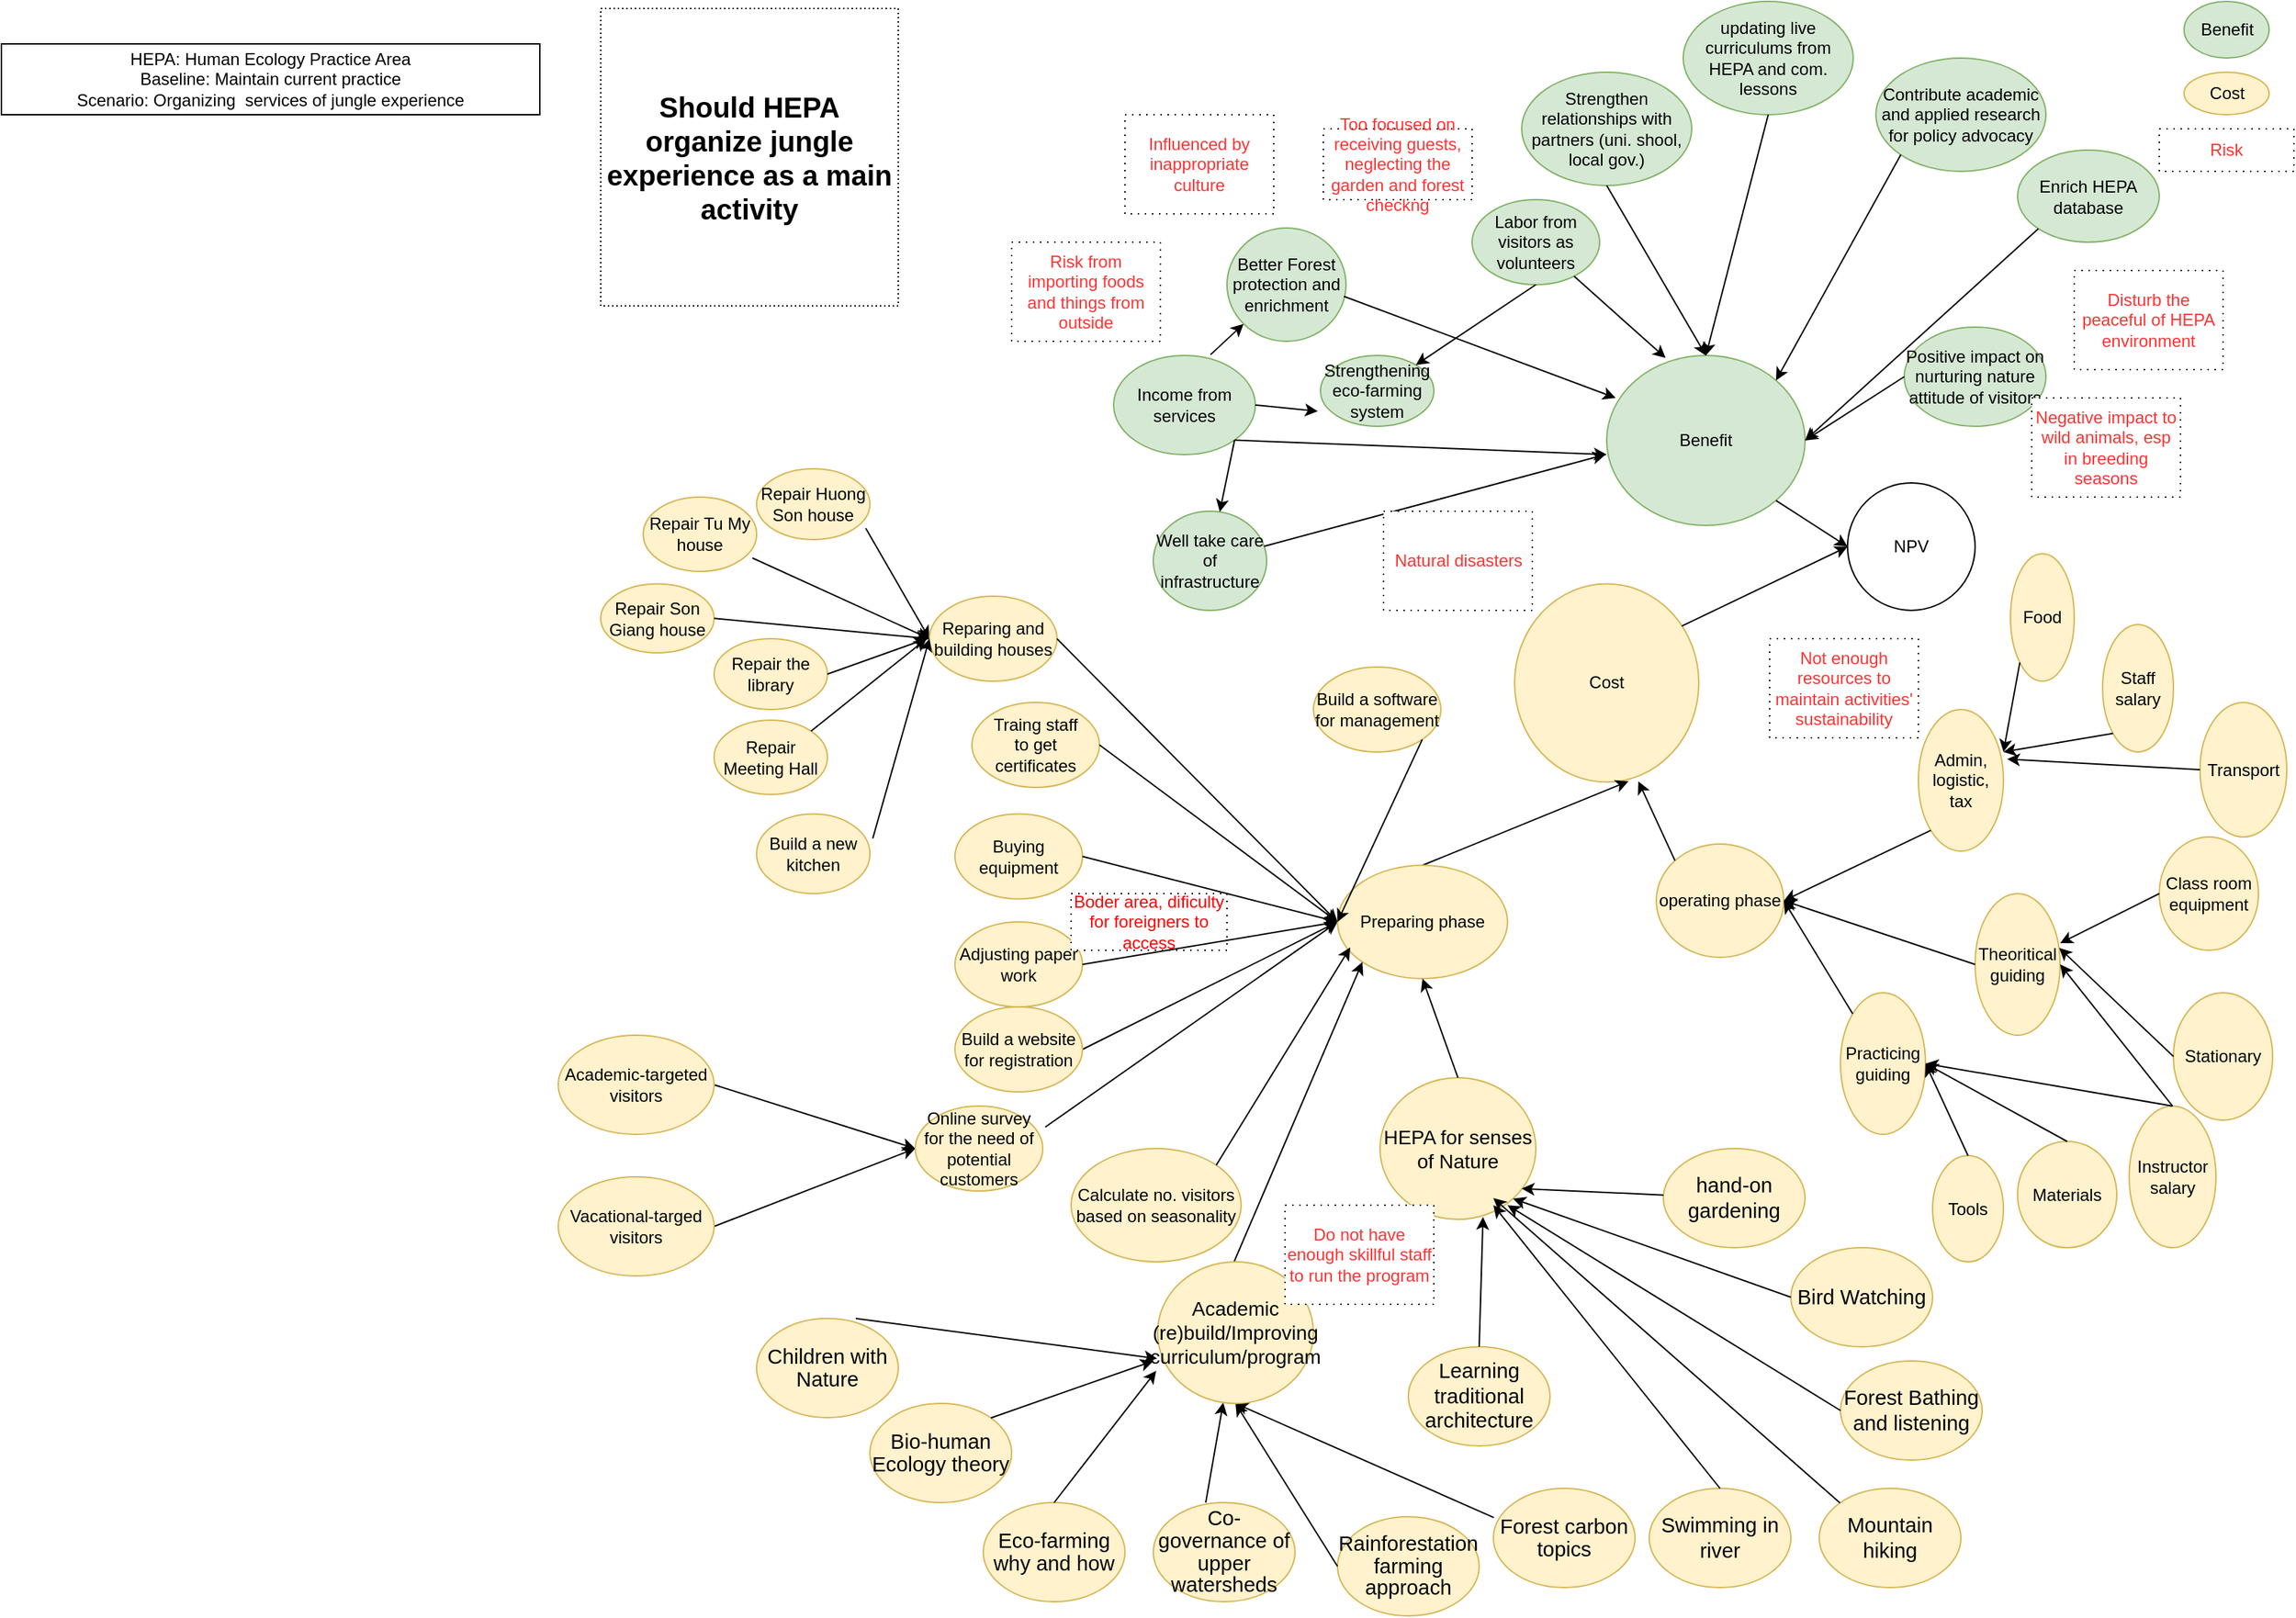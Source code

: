 <mxfile version="24.4.13" type="device" pages="2">
  <diagram name="Trang-1" id="ofl7ttp1nzQs2wiD4BM9">
    <mxGraphModel dx="2294" dy="780" grid="1" gridSize="10" guides="1" tooltips="1" connect="1" arrows="1" fold="1" page="1" pageScale="1" pageWidth="827" pageHeight="1169" math="0" shadow="0">
      <root>
        <mxCell id="0" />
        <mxCell id="1" parent="0" />
        <mxCell id="Vnxd07OsWFcu-5mzHoOT-1" value="Income from services" style="ellipse;whiteSpace=wrap;html=1;fillColor=#d5e8d4;strokeColor=#82b366;" parent="1" vertex="1">
          <mxGeometry x="-8" y="250" width="100" height="70" as="geometry" />
        </mxCell>
        <mxCell id="Vnxd07OsWFcu-5mzHoOT-2" value="Well take care of infrastructure" style="ellipse;whiteSpace=wrap;html=1;fillColor=#d5e8d4;strokeColor=#82b366;" parent="1" vertex="1">
          <mxGeometry x="20" y="360" width="80" height="70" as="geometry" />
        </mxCell>
        <mxCell id="Vnxd07OsWFcu-5mzHoOT-3" value="Positive impact on nurturing nature attitude of visitors" style="ellipse;whiteSpace=wrap;html=1;fillColor=#d5e8d4;strokeColor=#82b366;" parent="1" vertex="1">
          <mxGeometry x="550" y="230" width="100" height="70" as="geometry" />
        </mxCell>
        <mxCell id="Vnxd07OsWFcu-5mzHoOT-4" value="Better Forest protection and enrichment" style="ellipse;whiteSpace=wrap;html=1;fillColor=#d5e8d4;strokeColor=#82b366;" parent="1" vertex="1">
          <mxGeometry x="72" y="160" width="84" height="80" as="geometry" />
        </mxCell>
        <mxCell id="Vnxd07OsWFcu-5mzHoOT-8" value="operating phase" style="ellipse;whiteSpace=wrap;html=1;fillColor=#fff2cc;strokeColor=#d6b656;" parent="1" vertex="1">
          <mxGeometry x="375" y="595" width="90" height="80" as="geometry" />
        </mxCell>
        <mxCell id="Vnxd07OsWFcu-5mzHoOT-10" value="Strengthening eco-farming system" style="ellipse;whiteSpace=wrap;html=1;fillColor=#D5E8D4;strokeColor=#82b366;" parent="1" vertex="1">
          <mxGeometry x="138" y="250" width="80" height="50" as="geometry" />
        </mxCell>
        <mxCell id="Vnxd07OsWFcu-5mzHoOT-11" value="Benefit" style="ellipse;whiteSpace=wrap;html=1;fillColor=#d5e8d4;strokeColor=#82b366;" parent="1" vertex="1">
          <mxGeometry x="340" y="250" width="140" height="120" as="geometry" />
        </mxCell>
        <mxCell id="Vnxd07OsWFcu-5mzHoOT-12" value="Cost" style="ellipse;whiteSpace=wrap;html=1;fillColor=#fff2cc;strokeColor=#d6b656;" parent="1" vertex="1">
          <mxGeometry x="275" y="411.25" width="130" height="140" as="geometry" />
        </mxCell>
        <mxCell id="Vnxd07OsWFcu-5mzHoOT-13" value="Labor from visitors as volunteers" style="ellipse;whiteSpace=wrap;html=1;fillColor=#d5e8d4;strokeColor=#82b366;" parent="1" vertex="1">
          <mxGeometry x="245" y="140" width="90" height="60" as="geometry" />
        </mxCell>
        <mxCell id="Vnxd07OsWFcu-5mzHoOT-17" value="" style="endArrow=classic;html=1;rounded=0;exitX=0;exitY=0;exitDx=0;exitDy=0;entryX=0.672;entryY=0.996;entryDx=0;entryDy=0;entryPerimeter=0;" parent="1" source="Vnxd07OsWFcu-5mzHoOT-8" target="Vnxd07OsWFcu-5mzHoOT-12" edge="1">
          <mxGeometry width="50" height="50" relative="1" as="geometry">
            <mxPoint x="322.25" y="410.0" as="sourcePoint" />
            <mxPoint x="610" y="410" as="targetPoint" />
          </mxGeometry>
        </mxCell>
        <mxCell id="Vnxd07OsWFcu-5mzHoOT-30" value="" style="endArrow=classic;html=1;rounded=0;exitX=0.5;exitY=0;exitDx=0;exitDy=0;entryX=0.618;entryY=0.996;entryDx=0;entryDy=0;entryPerimeter=0;" parent="1" source="Vnxd07OsWFcu-5mzHoOT-24" target="Vnxd07OsWFcu-5mzHoOT-12" edge="1">
          <mxGeometry width="50" height="50" relative="1" as="geometry">
            <mxPoint x="446.52" y="688.54" as="sourcePoint" />
            <mxPoint x="410" y="530" as="targetPoint" />
          </mxGeometry>
        </mxCell>
        <mxCell id="Vnxd07OsWFcu-5mzHoOT-33" value="NPV" style="ellipse;whiteSpace=wrap;html=1;" parent="1" vertex="1">
          <mxGeometry x="510" y="340" width="90" height="90" as="geometry" />
        </mxCell>
        <mxCell id="Vnxd07OsWFcu-5mzHoOT-34" value="" style="endArrow=classic;html=1;rounded=0;exitX=1;exitY=1;exitDx=0;exitDy=0;entryX=0;entryY=0.5;entryDx=0;entryDy=0;" parent="1" source="Vnxd07OsWFcu-5mzHoOT-11" target="Vnxd07OsWFcu-5mzHoOT-33" edge="1">
          <mxGeometry width="50" height="50" relative="1" as="geometry">
            <mxPoint x="720" y="210" as="sourcePoint" />
            <mxPoint x="617" y="303" as="targetPoint" />
          </mxGeometry>
        </mxCell>
        <mxCell id="Vnxd07OsWFcu-5mzHoOT-35" value="" style="endArrow=classic;html=1;rounded=0;exitX=0.908;exitY=0.213;exitDx=0;exitDy=0;exitPerimeter=0;entryX=0;entryY=0.5;entryDx=0;entryDy=0;" parent="1" source="Vnxd07OsWFcu-5mzHoOT-12" target="Vnxd07OsWFcu-5mzHoOT-33" edge="1">
          <mxGeometry width="50" height="50" relative="1" as="geometry">
            <mxPoint x="690" y="350" as="sourcePoint" />
            <mxPoint x="630" y="330" as="targetPoint" />
          </mxGeometry>
        </mxCell>
        <mxCell id="Vnxd07OsWFcu-5mzHoOT-37" value="" style="endArrow=classic;html=1;rounded=0;exitX=1;exitY=1;exitDx=0;exitDy=0;" parent="1" source="Vnxd07OsWFcu-5mzHoOT-1" edge="1">
          <mxGeometry width="50" height="50" relative="1" as="geometry">
            <mxPoint x="294" y="120" as="sourcePoint" />
            <mxPoint x="340" y="320" as="targetPoint" />
          </mxGeometry>
        </mxCell>
        <mxCell id="Vnxd07OsWFcu-5mzHoOT-38" value="" style="endArrow=classic;html=1;rounded=0;entryX=-0.006;entryY=0.583;entryDx=0;entryDy=0;entryPerimeter=0;" parent="1" source="Vnxd07OsWFcu-5mzHoOT-2" target="Vnxd07OsWFcu-5mzHoOT-11" edge="1">
          <mxGeometry width="50" height="50" relative="1" as="geometry">
            <mxPoint x="424" y="90" as="sourcePoint" />
            <mxPoint x="474" y="40" as="targetPoint" />
          </mxGeometry>
        </mxCell>
        <mxCell id="Vnxd07OsWFcu-5mzHoOT-43" value="" style="endArrow=classic;html=1;rounded=0;exitX=1;exitY=1;exitDx=0;exitDy=0;" parent="1" source="Vnxd07OsWFcu-5mzHoOT-1" target="Vnxd07OsWFcu-5mzHoOT-2" edge="1">
          <mxGeometry width="50" height="50" relative="1" as="geometry">
            <mxPoint x="290" y="90" as="sourcePoint" />
            <mxPoint x="340" y="40" as="targetPoint" />
          </mxGeometry>
        </mxCell>
        <mxCell id="Vnxd07OsWFcu-5mzHoOT-45" value="" style="endArrow=classic;html=1;rounded=0;entryX=0.297;entryY=0.015;entryDx=0;entryDy=0;entryPerimeter=0;" parent="1" source="Vnxd07OsWFcu-5mzHoOT-13" target="Vnxd07OsWFcu-5mzHoOT-11" edge="1">
          <mxGeometry width="50" height="50" relative="1" as="geometry">
            <mxPoint x="390" y="250" as="sourcePoint" />
            <mxPoint x="440" y="200" as="targetPoint" />
          </mxGeometry>
        </mxCell>
        <mxCell id="Vnxd07OsWFcu-5mzHoOT-55" value="&lt;div style=&quot;&quot;&gt;&lt;b style=&quot;background-color: initial;&quot;&gt;&lt;font style=&quot;font-size: 20px;&quot;&gt;Should HEPA organize jungle experience as a main activity&lt;/font&gt;&lt;/b&gt;&lt;/div&gt;" style="whiteSpace=wrap;html=1;aspect=fixed;align=center;dashed=1;dashPattern=1 2;" parent="1" vertex="1">
          <mxGeometry x="-370" y="5" width="210" height="210" as="geometry" />
        </mxCell>
        <mxCell id="Vnxd07OsWFcu-5mzHoOT-57" value="Benefit" style="ellipse;whiteSpace=wrap;html=1;fillColor=#d5e8d4;strokeColor=#82b366;" parent="1" vertex="1">
          <mxGeometry x="747.5" width="60" height="40" as="geometry" />
        </mxCell>
        <mxCell id="Vnxd07OsWFcu-5mzHoOT-58" value="Cost" style="ellipse;whiteSpace=wrap;html=1;fillColor=#fff2cc;strokeColor=#d6b656;" parent="1" vertex="1">
          <mxGeometry x="747.5" y="50" width="60" height="30" as="geometry" />
        </mxCell>
        <mxCell id="Vnxd07OsWFcu-5mzHoOT-59" value="&lt;font color=&quot;#ff3333&quot;&gt;Risk&lt;/font&gt;" style="rounded=0;whiteSpace=wrap;html=1;dashed=1;dashPattern=1 4;rotation=0;" parent="1" vertex="1">
          <mxGeometry x="730" y="90" width="95" height="30" as="geometry" />
        </mxCell>
        <mxCell id="sA6MvH5z0S7KKNP0_NfH-4" value="Admin, logistic, tax" style="ellipse;whiteSpace=wrap;html=1;fillColor=#fff2cc;strokeColor=#d6b656;direction=south;" parent="1" vertex="1">
          <mxGeometry x="560" y="500" width="60" height="100" as="geometry" />
        </mxCell>
        <mxCell id="sA6MvH5z0S7KKNP0_NfH-5" value="Theoritical guiding&lt;span style=&quot;color: rgba(0, 0, 0, 0); font-family: monospace; font-size: 0px; text-align: start; text-wrap: nowrap;&quot;&gt;%3CmxGraphModel%3E%3Croot%3E%3CmxCell%20id%3D%220%22%2F%3E%3CmxCell%20id%3D%221%22%20parent%3D%220%22%2F%3E%3CmxCell%20id%3D%222%22%20value%3D%22Admin%22%20style%3D%22ellipse%3BwhiteSpace%3Dwrap%3Bhtml%3D1%3B%22%20vertex%3D%221%22%20parent%3D%221%22%3E%3CmxGeometry%20x%3D%22340%22%20y%3D%22440%22%20width%3D%22100%22%20height%3D%2260%22%20as%3D%22geometry%22%2F%3E%3C%2FmxCell%3E%3C%2Froot%3E%3C%2FmxGraphModel%3E&lt;/span&gt;" style="ellipse;whiteSpace=wrap;html=1;fillColor=#fff2cc;strokeColor=#d6b656;direction=south;" parent="1" vertex="1">
          <mxGeometry x="600" y="630" width="60" height="100" as="geometry" />
        </mxCell>
        <mxCell id="sA6MvH5z0S7KKNP0_NfH-6" value="Practicing guiding" style="ellipse;whiteSpace=wrap;html=1;fillColor=#fff2cc;strokeColor=#d6b656;direction=south;" parent="1" vertex="1">
          <mxGeometry x="505" y="700" width="60" height="100" as="geometry" />
        </mxCell>
        <mxCell id="sA6MvH5z0S7KKNP0_NfH-14" value="" style="endArrow=classic;html=1;rounded=0;exitX=1;exitY=0.5;exitDx=0;exitDy=0;entryX=0;entryY=0.5;entryDx=0;entryDy=0;" parent="1" source="sA6MvH5z0S7KKNP0_NfH-2" target="SxeLYtw73dhV6uL4XOvn-9" edge="1">
          <mxGeometry width="50" height="50" relative="1" as="geometry">
            <mxPoint x="-260" y="600" as="sourcePoint" />
            <mxPoint x="-23" y="840" as="targetPoint" />
          </mxGeometry>
        </mxCell>
        <mxCell id="sA6MvH5z0S7KKNP0_NfH-15" value="" style="endArrow=classic;html=1;rounded=0;entryX=0;entryY=0.5;entryDx=0;entryDy=0;exitX=1;exitY=0.5;exitDx=0;exitDy=0;" parent="1" source="sA6MvH5z0S7KKNP0_NfH-3" target="SxeLYtw73dhV6uL4XOvn-9" edge="1">
          <mxGeometry width="50" height="50" relative="1" as="geometry">
            <mxPoint x="-180" y="725" as="sourcePoint" />
            <mxPoint x="-13" y="841" as="targetPoint" />
          </mxGeometry>
        </mxCell>
        <mxCell id="sA6MvH5z0S7KKNP0_NfH-16" value="" style="endArrow=classic;html=1;rounded=0;entryX=0;entryY=0.5;entryDx=0;entryDy=0;exitX=0.963;exitY=0.84;exitDx=0;exitDy=0;exitPerimeter=0;" parent="1" source="SxeLYtw73dhV6uL4XOvn-4" target="Vnxd07OsWFcu-5mzHoOT-5" edge="1">
          <mxGeometry width="50" height="50" relative="1" as="geometry">
            <mxPoint x="-80" y="390" as="sourcePoint" />
            <mxPoint x="-210" y="360" as="targetPoint" />
          </mxGeometry>
        </mxCell>
        <mxCell id="sA6MvH5z0S7KKNP0_NfH-20" value="updating live curriculums from HEPA and com. lessons" style="ellipse;whiteSpace=wrap;html=1;fillColor=#d5e8d4;strokeColor=#82b366;" parent="1" vertex="1">
          <mxGeometry x="394" width="120" height="80" as="geometry" />
        </mxCell>
        <mxCell id="sA6MvH5z0S7KKNP0_NfH-22" value="Contribute academic and applied research for policy advocacy" style="ellipse;whiteSpace=wrap;html=1;fillColor=#d5e8d4;strokeColor=#82b366;" parent="1" vertex="1">
          <mxGeometry x="530" y="40" width="120" height="80" as="geometry" />
        </mxCell>
        <mxCell id="sA6MvH5z0S7KKNP0_NfH-23" value="Enrich HEPA database" style="ellipse;whiteSpace=wrap;html=1;fillColor=#d5e8d4;strokeColor=#82b366;" parent="1" vertex="1">
          <mxGeometry x="630" y="105" width="100" height="65" as="geometry" />
        </mxCell>
        <mxCell id="sA6MvH5z0S7KKNP0_NfH-29" value="&lt;span style=&quot;font-size:11.0pt;line-height:107%;&lt;br/&gt;font-family:&amp;quot;Times New Roman&amp;quot;,&amp;quot;serif&amp;quot;;mso-fareast-font-family:Calibri;&lt;br/&gt;mso-fareast-theme-font:minor-latin;mso-ansi-language:EN-US;mso-fareast-language:&lt;br/&gt;EN-US;mso-bidi-language:AR-SA&quot;&gt;Forest carbon topics&lt;/span&gt;" style="ellipse;whiteSpace=wrap;html=1;fillColor=#fff2cc;strokeColor=#d6b656;" parent="1" vertex="1">
          <mxGeometry x="260" y="1050" width="100" height="70" as="geometry" />
        </mxCell>
        <mxCell id="sA6MvH5z0S7KKNP0_NfH-30" value="&lt;span style=&quot;font-size:11.0pt;line-height:107%;&lt;br/&gt;font-family:&amp;quot;Times New Roman&amp;quot;,&amp;quot;serif&amp;quot;;mso-fareast-font-family:Calibri;&lt;br/&gt;mso-fareast-theme-font:minor-latin;mso-ansi-language:EN-US;mso-fareast-language:&lt;br/&gt;EN-US;mso-bidi-language:AR-SA&quot;&gt;Eco-farming why and how&lt;/span&gt;" style="ellipse;whiteSpace=wrap;html=1;fillColor=#fff2cc;strokeColor=#d6b656;" parent="1" vertex="1">
          <mxGeometry x="-100" y="1060" width="100" height="70" as="geometry" />
        </mxCell>
        <mxCell id="sA6MvH5z0S7KKNP0_NfH-32" value="&lt;span style=&quot;font-size:11.0pt;line-height:107%;&lt;br/&gt;font-family:&amp;quot;Times New Roman&amp;quot;,&amp;quot;serif&amp;quot;;mso-fareast-font-family:Calibri;&lt;br/&gt;mso-fareast-theme-font:minor-latin;mso-ansi-language:EN-US;mso-fareast-language:&lt;br/&gt;EN-US;mso-bidi-language:AR-SA&quot;&gt;Rainforestation farming approach&lt;/span&gt;" style="ellipse;whiteSpace=wrap;html=1;fillColor=#fff2cc;strokeColor=#d6b656;" parent="1" vertex="1">
          <mxGeometry x="150" y="1070" width="100" height="70" as="geometry" />
        </mxCell>
        <mxCell id="sA6MvH5z0S7KKNP0_NfH-41" value="" style="endArrow=classic;html=1;rounded=0;entryX=1;entryY=0.5;entryDx=0;entryDy=0;exitX=0;exitY=0.5;exitDx=0;exitDy=0;" parent="1" source="sA6MvH5z0S7KKNP0_NfH-32" target="sA6MvH5z0S7KKNP0_NfH-24" edge="1">
          <mxGeometry width="50" height="50" relative="1" as="geometry">
            <mxPoint x="158" y="880" as="sourcePoint" />
            <mxPoint x="208" y="830" as="targetPoint" />
          </mxGeometry>
        </mxCell>
        <mxCell id="sA6MvH5z0S7KKNP0_NfH-42" value="" style="endArrow=classic;html=1;rounded=0;exitX=0.003;exitY=0.294;exitDx=0;exitDy=0;exitPerimeter=0;entryX=1;entryY=0.5;entryDx=0;entryDy=0;" parent="1" source="sA6MvH5z0S7KKNP0_NfH-29" edge="1" target="sA6MvH5z0S7KKNP0_NfH-24">
          <mxGeometry width="50" height="50" relative="1" as="geometry">
            <mxPoint x="133" y="850" as="sourcePoint" />
            <mxPoint x="130" y="900" as="targetPoint" />
          </mxGeometry>
        </mxCell>
        <mxCell id="sA6MvH5z0S7KKNP0_NfH-2" value="Academic-targeted&lt;div&gt;visitors&lt;/div&gt;" style="ellipse;whiteSpace=wrap;html=1;fillColor=#fff2cc;strokeColor=#d6b656;" parent="1" vertex="1">
          <mxGeometry x="-400" y="730" width="110" height="70" as="geometry" />
        </mxCell>
        <mxCell id="sA6MvH5z0S7KKNP0_NfH-3" value="Vacational-targed&lt;div&gt;visitors&lt;/div&gt;" style="ellipse;whiteSpace=wrap;html=1;fillColor=#fff2cc;strokeColor=#d6b656;" parent="1" vertex="1">
          <mxGeometry x="-400" y="830" width="110" height="70" as="geometry" />
        </mxCell>
        <mxCell id="sA6MvH5z0S7KKNP0_NfH-28" value="&lt;span style=&quot;font-size:11.0pt;line-height:107%;&lt;br/&gt;font-family:&amp;quot;Times New Roman&amp;quot;,&amp;quot;serif&amp;quot;;mso-fareast-font-family:Calibri;&lt;br/&gt;mso-fareast-theme-font:minor-latin;mso-ansi-language:EN-US;mso-fareast-language:&lt;br/&gt;EN-US;mso-bidi-language:AR-SA&quot;&gt;Children with Nature&lt;/span&gt;" style="ellipse;whiteSpace=wrap;html=1;fillColor=#fff2cc;strokeColor=#d6b656;" parent="1" vertex="1">
          <mxGeometry x="-260" y="930" width="100" height="70" as="geometry" />
        </mxCell>
        <mxCell id="Vnxd07OsWFcu-5mzHoOT-5" value="Reparing and building houses" style="ellipse;whiteSpace=wrap;html=1;fillColor=#fff2cc;strokeColor=#d6b656;" parent="1" vertex="1">
          <mxGeometry x="-138" y="420" width="90" height="60" as="geometry" />
        </mxCell>
        <mxCell id="Vnxd07OsWFcu-5mzHoOT-6" value="Traing staff&lt;div&gt;to get certificates&lt;/div&gt;" style="ellipse;whiteSpace=wrap;html=1;fillColor=#fff2cc;strokeColor=#d6b656;" parent="1" vertex="1">
          <mxGeometry x="-108" y="495" width="90" height="60" as="geometry" />
        </mxCell>
        <mxCell id="Vnxd07OsWFcu-5mzHoOT-7" value="Buying equipment" style="ellipse;whiteSpace=wrap;html=1;fillColor=#fff2cc;strokeColor=#d6b656;" parent="1" vertex="1">
          <mxGeometry x="-120" y="573.75" width="90" height="60" as="geometry" />
        </mxCell>
        <mxCell id="Vnxd07OsWFcu-5mzHoOT-9" value="Adjusting paper work" style="ellipse;whiteSpace=wrap;html=1;fillColor=#fff2cc;strokeColor=#d6b656;" parent="1" vertex="1">
          <mxGeometry x="-120" y="650" width="90" height="60" as="geometry" />
        </mxCell>
        <mxCell id="Vnxd07OsWFcu-5mzHoOT-25" value="" style="endArrow=classic;html=1;rounded=0;entryX=0;entryY=0.5;entryDx=0;entryDy=0;exitX=1.019;exitY=0.248;exitDx=0;exitDy=0;exitPerimeter=0;" parent="1" source="SxeLYtw73dhV6uL4XOvn-9" target="Vnxd07OsWFcu-5mzHoOT-24" edge="1">
          <mxGeometry width="50" height="50" relative="1" as="geometry">
            <mxPoint x="-48" y="390" as="sourcePoint" />
            <mxPoint x="2" y="340" as="targetPoint" />
          </mxGeometry>
        </mxCell>
        <mxCell id="Vnxd07OsWFcu-5mzHoOT-29" value="" style="endArrow=classic;html=1;rounded=0;entryX=0;entryY=0.5;entryDx=0;entryDy=0;exitX=1;exitY=0.5;exitDx=0;exitDy=0;" parent="1" source="SxeLYtw73dhV6uL4XOvn-8" target="Vnxd07OsWFcu-5mzHoOT-24" edge="1">
          <mxGeometry width="50" height="50" relative="1" as="geometry">
            <mxPoint x="-38" y="320" as="sourcePoint" />
            <mxPoint x="2" y="440" as="targetPoint" />
          </mxGeometry>
        </mxCell>
        <mxCell id="6lQAxavOUs4JMhzaHAg3-1" value="&lt;font color=&quot;#ff0000&quot;&gt;Boder area, dificulty for foreigners to access&lt;/font&gt;" style="rounded=0;whiteSpace=wrap;html=1;dashed=1;dashPattern=1 4;rotation=0;" parent="1" vertex="1">
          <mxGeometry x="-38" y="630" width="110" height="40" as="geometry" />
        </mxCell>
        <mxCell id="SxeLYtw73dhV6uL4XOvn-8" value="Build a website for registration" style="ellipse;whiteSpace=wrap;html=1;fillColor=#fff2cc;strokeColor=#d6b656;" parent="1" vertex="1">
          <mxGeometry x="-120" y="710" width="90" height="60" as="geometry" />
        </mxCell>
        <mxCell id="SxeLYtw73dhV6uL4XOvn-9" value="Online survey for the need of potential customers" style="ellipse;whiteSpace=wrap;html=1;fillColor=#fff2cc;strokeColor=#d6b656;" parent="1" vertex="1">
          <mxGeometry x="-148" y="780" width="90" height="60" as="geometry" />
        </mxCell>
        <mxCell id="sA6MvH5z0S7KKNP0_NfH-10" value="" style="endArrow=classic;html=1;rounded=0;entryX=0;entryY=0.5;entryDx=0;entryDy=0;exitX=1;exitY=0.5;exitDx=0;exitDy=0;" parent="1" source="Vnxd07OsWFcu-5mzHoOT-9" target="Vnxd07OsWFcu-5mzHoOT-24" edge="1">
          <mxGeometry width="50" height="50" relative="1" as="geometry">
            <mxPoint x="-38" y="820" as="sourcePoint" />
            <mxPoint x="242" y="600" as="targetPoint" />
          </mxGeometry>
        </mxCell>
        <mxCell id="sA6MvH5z0S7KKNP0_NfH-12" value="" style="endArrow=classic;html=1;rounded=0;exitX=1;exitY=0.5;exitDx=0;exitDy=0;entryX=0;entryY=0.5;entryDx=0;entryDy=0;" parent="1" source="Vnxd07OsWFcu-5mzHoOT-6" target="Vnxd07OsWFcu-5mzHoOT-24" edge="1">
          <mxGeometry width="50" height="50" relative="1" as="geometry">
            <mxPoint x="-38" y="650" as="sourcePoint" />
            <mxPoint x="232" y="610" as="targetPoint" />
          </mxGeometry>
        </mxCell>
        <mxCell id="sA6MvH5z0S7KKNP0_NfH-9" value="Build a software for management" style="ellipse;whiteSpace=wrap;html=1;fillColor=#fff2cc;strokeColor=#d6b656;" parent="1" vertex="1">
          <mxGeometry x="133" y="470" width="90" height="60" as="geometry" />
        </mxCell>
        <mxCell id="Vnxd07OsWFcu-5mzHoOT-24" value="Preparing phase" style="ellipse;whiteSpace=wrap;html=1;fillColor=#fff2cc;strokeColor=#d6b656;" parent="1" vertex="1">
          <mxGeometry x="150" y="610" width="120" height="80" as="geometry" />
        </mxCell>
        <mxCell id="Vnxd07OsWFcu-5mzHoOT-28" value="" style="endArrow=classic;html=1;rounded=0;entryX=0;entryY=0.5;entryDx=0;entryDy=0;exitX=1;exitY=1;exitDx=0;exitDy=0;" parent="1" source="sA6MvH5z0S7KKNP0_NfH-9" target="Vnxd07OsWFcu-5mzHoOT-24" edge="1">
          <mxGeometry width="50" height="50" relative="1" as="geometry">
            <mxPoint x="-2" y="530" as="sourcePoint" />
            <mxPoint x="18" y="510" as="targetPoint" />
          </mxGeometry>
        </mxCell>
        <mxCell id="sA6MvH5z0S7KKNP0_NfH-13" value="" style="endArrow=classic;html=1;rounded=0;exitX=1;exitY=0.5;exitDx=0;exitDy=0;entryX=0;entryY=0.5;entryDx=0;entryDy=0;" parent="1" source="Vnxd07OsWFcu-5mzHoOT-5" target="Vnxd07OsWFcu-5mzHoOT-24" edge="1">
          <mxGeometry width="50" height="50" relative="1" as="geometry">
            <mxPoint x="-2" y="660" as="sourcePoint" />
            <mxPoint x="278" y="670" as="targetPoint" />
          </mxGeometry>
        </mxCell>
        <mxCell id="sA6MvH5z0S7KKNP0_NfH-11" value="" style="endArrow=classic;html=1;rounded=0;exitX=1;exitY=0.5;exitDx=0;exitDy=0;entryX=0;entryY=0.5;entryDx=0;entryDy=0;" parent="1" source="Vnxd07OsWFcu-5mzHoOT-7" target="Vnxd07OsWFcu-5mzHoOT-24" edge="1">
          <mxGeometry width="50" height="50" relative="1" as="geometry">
            <mxPoint x="-2" y="840" as="sourcePoint" />
            <mxPoint x="268" y="650" as="targetPoint" />
          </mxGeometry>
        </mxCell>
        <mxCell id="sA6MvH5z0S7KKNP0_NfH-31" value="&lt;span style=&quot;font-size:11.0pt;line-height:107%;&lt;br/&gt;font-family:&amp;quot;Times New Roman&amp;quot;,&amp;quot;serif&amp;quot;;mso-fareast-font-family:Calibri;&lt;br/&gt;mso-fareast-theme-font:minor-latin;mso-ansi-language:EN-US;mso-fareast-language:&lt;br/&gt;EN-US;mso-bidi-language:AR-SA&quot;&gt;Co-governance of upper watersheds&lt;/span&gt;" style="ellipse;whiteSpace=wrap;html=1;fillColor=#fff2cc;strokeColor=#d6b656;" parent="1" vertex="1">
          <mxGeometry x="20" y="1060" width="100" height="70" as="geometry" />
        </mxCell>
        <mxCell id="sA6MvH5z0S7KKNP0_NfH-27" value="&lt;span style=&quot;font-size:11.0pt;line-height:107%;&lt;br/&gt;font-family:&amp;quot;Times New Roman&amp;quot;,&amp;quot;serif&amp;quot;;mso-fareast-font-family:Calibri;&lt;br/&gt;mso-fareast-theme-font:minor-latin;mso-ansi-language:EN-US;mso-fareast-language:&lt;br/&gt;EN-US;mso-bidi-language:AR-SA&quot;&gt;Bio-human Ecology theory&lt;/span&gt;" style="ellipse;whiteSpace=wrap;html=1;fillColor=#fff2cc;strokeColor=#d6b656;" parent="1" vertex="1">
          <mxGeometry x="-180" y="990" width="100" height="70" as="geometry" />
        </mxCell>
        <mxCell id="sA6MvH5z0S7KKNP0_NfH-33" value="" style="endArrow=classic;html=1;rounded=0;entryX=0.683;entryY=1.003;entryDx=0;entryDy=0;entryPerimeter=0;" parent="1" edge="1" target="sA6MvH5z0S7KKNP0_NfH-24">
          <mxGeometry width="50" height="50" relative="1" as="geometry">
            <mxPoint x="-190" y="930" as="sourcePoint" />
            <mxPoint x="80" y="870" as="targetPoint" />
          </mxGeometry>
        </mxCell>
        <mxCell id="sA6MvH5z0S7KKNP0_NfH-37" value="" style="endArrow=classic;html=1;rounded=0;exitX=1;exitY=0;exitDx=0;exitDy=0;" parent="1" source="sA6MvH5z0S7KKNP0_NfH-27" edge="1">
          <mxGeometry width="50" height="50" relative="1" as="geometry">
            <mxPoint x="-60" y="930" as="sourcePoint" />
            <mxPoint x="20" y="960" as="targetPoint" />
          </mxGeometry>
        </mxCell>
        <mxCell id="sA6MvH5z0S7KKNP0_NfH-39" value="" style="endArrow=classic;html=1;rounded=0;exitX=0.5;exitY=0;exitDx=0;exitDy=0;entryX=0.77;entryY=1.009;entryDx=0;entryDy=0;entryPerimeter=0;" parent="1" source="sA6MvH5z0S7KKNP0_NfH-30" target="sA6MvH5z0S7KKNP0_NfH-24" edge="1">
          <mxGeometry width="50" height="50" relative="1" as="geometry">
            <mxPoint x="18" y="870" as="sourcePoint" />
            <mxPoint x="68" y="820" as="targetPoint" />
          </mxGeometry>
        </mxCell>
        <mxCell id="sA6MvH5z0S7KKNP0_NfH-43" value="" style="endArrow=classic;html=1;rounded=0;exitX=0;exitY=0.509;exitDx=0;exitDy=0;exitPerimeter=0;entryX=0;entryY=1;entryDx=0;entryDy=0;" parent="1" source="sA6MvH5z0S7KKNP0_NfH-24" target="Vnxd07OsWFcu-5mzHoOT-24" edge="1">
          <mxGeometry width="50" height="50" relative="1" as="geometry">
            <mxPoint x="72" y="710" as="sourcePoint" />
            <mxPoint x="140" y="540" as="targetPoint" />
          </mxGeometry>
        </mxCell>
        <mxCell id="sA6MvH5z0S7KKNP0_NfH-47" value="&lt;font style=&quot;font-size: 14px;&quot;&gt;HEPA for senses of Nature&lt;/font&gt;" style="ellipse;whiteSpace=wrap;html=1;fillColor=#fff2cc;strokeColor=#d6b656;direction=south;" parent="1" vertex="1">
          <mxGeometry x="180" y="760" width="110" height="100" as="geometry" />
        </mxCell>
        <mxCell id="sA6MvH5z0S7KKNP0_NfH-48" value="&lt;span style=&quot;font-size: 14.667px;&quot;&gt;Swimming in river&lt;/span&gt;" style="ellipse;whiteSpace=wrap;html=1;fillColor=#fff2cc;strokeColor=#d6b656;" parent="1" vertex="1">
          <mxGeometry x="370" y="1050" width="100" height="70" as="geometry" />
        </mxCell>
        <mxCell id="sA6MvH5z0S7KKNP0_NfH-49" value="&lt;span style=&quot;font-size: 14.667px;&quot;&gt;Learning traditional architecture&lt;/span&gt;" style="ellipse;whiteSpace=wrap;html=1;fillColor=#fff2cc;strokeColor=#d6b656;" parent="1" vertex="1">
          <mxGeometry x="200" y="950" width="100" height="70" as="geometry" />
        </mxCell>
        <mxCell id="sA6MvH5z0S7KKNP0_NfH-50" value="&lt;span style=&quot;font-size: 14.667px;&quot;&gt;hand-on gardening&lt;/span&gt;" style="ellipse;whiteSpace=wrap;html=1;fillColor=#fff2cc;strokeColor=#d6b656;" parent="1" vertex="1">
          <mxGeometry x="380" y="810" width="100" height="70" as="geometry" />
        </mxCell>
        <mxCell id="sA6MvH5z0S7KKNP0_NfH-51" value="&lt;span style=&quot;font-size: 14.667px;&quot;&gt;Mountain hiking&lt;/span&gt;" style="ellipse;whiteSpace=wrap;html=1;fillColor=#fff2cc;strokeColor=#d6b656;" parent="1" vertex="1">
          <mxGeometry x="490" y="1050" width="100" height="70" as="geometry" />
        </mxCell>
        <mxCell id="sA6MvH5z0S7KKNP0_NfH-52" value="&lt;span style=&quot;font-size: 14.667px;&quot;&gt;Forest Bathing and listening&lt;/span&gt;" style="ellipse;whiteSpace=wrap;html=1;fillColor=#fff2cc;strokeColor=#d6b656;" parent="1" vertex="1">
          <mxGeometry x="505" y="960" width="100" height="70" as="geometry" />
        </mxCell>
        <mxCell id="sA6MvH5z0S7KKNP0_NfH-53" value="&lt;span style=&quot;font-size: 14.667px;&quot;&gt;Bird Watching&lt;/span&gt;" style="ellipse;whiteSpace=wrap;html=1;fillColor=#fff2cc;strokeColor=#d6b656;" parent="1" vertex="1">
          <mxGeometry x="470" y="880" width="100" height="70" as="geometry" />
        </mxCell>
        <mxCell id="sA6MvH5z0S7KKNP0_NfH-54" value="" style="endArrow=classic;html=1;rounded=0;entryX=0.783;entryY=0.091;entryDx=0;entryDy=0;entryPerimeter=0;" parent="1" edge="1" target="sA6MvH5z0S7KKNP0_NfH-47" source="sA6MvH5z0S7KKNP0_NfH-50">
          <mxGeometry width="50" height="50" relative="1" as="geometry">
            <mxPoint x="310.0" y="825" as="sourcePoint" />
            <mxPoint x="350" y="820" as="targetPoint" />
          </mxGeometry>
        </mxCell>
        <mxCell id="sA6MvH5z0S7KKNP0_NfH-57" value="" style="endArrow=classic;html=1;rounded=0;exitX=0.5;exitY=0;exitDx=0;exitDy=0;entryX=0.983;entryY=0.339;entryDx=0;entryDy=0;entryPerimeter=0;" parent="1" source="sA6MvH5z0S7KKNP0_NfH-49" edge="1" target="sA6MvH5z0S7KKNP0_NfH-47">
          <mxGeometry width="50" height="50" relative="1" as="geometry">
            <mxPoint x="370" y="850" as="sourcePoint" />
            <mxPoint x="235" y="870" as="targetPoint" />
          </mxGeometry>
        </mxCell>
        <mxCell id="sA6MvH5z0S7KKNP0_NfH-58" value="" style="endArrow=classic;html=1;rounded=0;exitX=0.5;exitY=0;exitDx=0;exitDy=0;" parent="1" source="sA6MvH5z0S7KKNP0_NfH-48" edge="1">
          <mxGeometry width="50" height="50" relative="1" as="geometry">
            <mxPoint x="410" y="930" as="sourcePoint" />
            <mxPoint x="260" y="850" as="targetPoint" />
          </mxGeometry>
        </mxCell>
        <mxCell id="sA6MvH5z0S7KKNP0_NfH-59" value="" style="endArrow=classic;html=1;rounded=0;exitX=0;exitY=0;exitDx=0;exitDy=0;" parent="1" source="sA6MvH5z0S7KKNP0_NfH-51" edge="1">
          <mxGeometry width="50" height="50" relative="1" as="geometry">
            <mxPoint x="370" y="850" as="sourcePoint" />
            <mxPoint x="260" y="845" as="targetPoint" />
          </mxGeometry>
        </mxCell>
        <mxCell id="sA6MvH5z0S7KKNP0_NfH-60" value="" style="endArrow=classic;html=1;rounded=0;exitX=0;exitY=0.5;exitDx=0;exitDy=0;" parent="1" source="sA6MvH5z0S7KKNP0_NfH-52" edge="1">
          <mxGeometry width="50" height="50" relative="1" as="geometry">
            <mxPoint x="370" y="850" as="sourcePoint" />
            <mxPoint x="270" y="850" as="targetPoint" />
          </mxGeometry>
        </mxCell>
        <mxCell id="sA6MvH5z0S7KKNP0_NfH-61" value="" style="endArrow=classic;html=1;rounded=0;exitX=0;exitY=0.5;exitDx=0;exitDy=0;entryX=1;entryY=0;entryDx=0;entryDy=0;" parent="1" source="sA6MvH5z0S7KKNP0_NfH-53" edge="1" target="sA6MvH5z0S7KKNP0_NfH-47">
          <mxGeometry width="50" height="50" relative="1" as="geometry">
            <mxPoint x="370" y="850" as="sourcePoint" />
            <mxPoint x="460" y="840" as="targetPoint" />
          </mxGeometry>
        </mxCell>
        <mxCell id="sA6MvH5z0S7KKNP0_NfH-68" value="" style="endArrow=classic;html=1;rounded=0;exitX=0;exitY=0.5;exitDx=0;exitDy=0;entryX=0.5;entryY=1;entryDx=0;entryDy=0;" parent="1" source="sA6MvH5z0S7KKNP0_NfH-47" target="Vnxd07OsWFcu-5mzHoOT-24" edge="1">
          <mxGeometry width="50" height="50" relative="1" as="geometry">
            <mxPoint x="370" y="600" as="sourcePoint" />
            <mxPoint x="420" y="550" as="targetPoint" />
          </mxGeometry>
        </mxCell>
        <mxCell id="sA6MvH5z0S7KKNP0_NfH-69" value="" style="endArrow=classic;html=1;rounded=0;exitX=0.684;exitY=-0.008;exitDx=0;exitDy=0;exitPerimeter=0;" parent="1" source="Vnxd07OsWFcu-5mzHoOT-1" target="Vnxd07OsWFcu-5mzHoOT-4" edge="1">
          <mxGeometry width="50" height="50" relative="1" as="geometry">
            <mxPoint x="220" y="95" as="sourcePoint" />
            <mxPoint x="240" y="80" as="targetPoint" />
          </mxGeometry>
        </mxCell>
        <mxCell id="sA6MvH5z0S7KKNP0_NfH-70" value="" style="endArrow=classic;html=1;rounded=0;exitX=1;exitY=0.5;exitDx=0;exitDy=0;entryX=-0.024;entryY=0.788;entryDx=0;entryDy=0;entryPerimeter=0;" parent="1" source="Vnxd07OsWFcu-5mzHoOT-1" target="Vnxd07OsWFcu-5mzHoOT-10" edge="1">
          <mxGeometry width="50" height="50" relative="1" as="geometry">
            <mxPoint x="370" y="210" as="sourcePoint" />
            <mxPoint x="420" y="160" as="targetPoint" />
          </mxGeometry>
        </mxCell>
        <mxCell id="sA6MvH5z0S7KKNP0_NfH-71" value="" style="endArrow=classic;html=1;rounded=0;exitX=0.5;exitY=1;exitDx=0;exitDy=0;" parent="1" source="Vnxd07OsWFcu-5mzHoOT-13" target="Vnxd07OsWFcu-5mzHoOT-10" edge="1">
          <mxGeometry width="50" height="50" relative="1" as="geometry">
            <mxPoint x="370" y="210" as="sourcePoint" />
            <mxPoint x="420" y="160" as="targetPoint" />
            <Array as="points" />
          </mxGeometry>
        </mxCell>
        <mxCell id="sA6MvH5z0S7KKNP0_NfH-72" value="&lt;font color=&quot;#ff3333&quot;&gt;Too focused on receiving guests, neglecting the garden and forest checkng&lt;/font&gt;" style="rounded=0;whiteSpace=wrap;html=1;dashed=1;dashPattern=1 4;rotation=0;" parent="1" vertex="1">
          <mxGeometry x="140" y="90" width="105" height="50" as="geometry" />
        </mxCell>
        <mxCell id="sA6MvH5z0S7KKNP0_NfH-76" value="" style="endArrow=classic;html=1;rounded=0;exitX=0.982;exitY=0.603;exitDx=0;exitDy=0;exitPerimeter=0;entryX=0.045;entryY=0.25;entryDx=0;entryDy=0;entryPerimeter=0;" parent="1" source="Vnxd07OsWFcu-5mzHoOT-4" target="Vnxd07OsWFcu-5mzHoOT-11" edge="1">
          <mxGeometry width="50" height="50" relative="1" as="geometry">
            <mxPoint x="370" y="210" as="sourcePoint" />
            <mxPoint x="420" y="160" as="targetPoint" />
          </mxGeometry>
        </mxCell>
        <mxCell id="sA6MvH5z0S7KKNP0_NfH-77" value="Strengthen relationships with partners (uni. shool, local gov.)" style="ellipse;whiteSpace=wrap;html=1;fillColor=#d5e8d4;strokeColor=#82b366;" parent="1" vertex="1">
          <mxGeometry x="280" y="50" width="120" height="80" as="geometry" />
        </mxCell>
        <mxCell id="sA6MvH5z0S7KKNP0_NfH-78" value="" style="endArrow=classic;html=1;rounded=0;exitX=0.5;exitY=1;exitDx=0;exitDy=0;entryX=0.5;entryY=0;entryDx=0;entryDy=0;" parent="1" source="sA6MvH5z0S7KKNP0_NfH-77" target="Vnxd07OsWFcu-5mzHoOT-11" edge="1">
          <mxGeometry width="50" height="50" relative="1" as="geometry">
            <mxPoint x="370" y="90" as="sourcePoint" />
            <mxPoint x="420" y="40" as="targetPoint" />
          </mxGeometry>
        </mxCell>
        <mxCell id="sA6MvH5z0S7KKNP0_NfH-82" value="" style="endArrow=classic;html=1;rounded=0;exitX=0.5;exitY=1;exitDx=0;exitDy=0;entryX=0.5;entryY=0;entryDx=0;entryDy=0;" parent="1" source="sA6MvH5z0S7KKNP0_NfH-20" target="Vnxd07OsWFcu-5mzHoOT-11" edge="1">
          <mxGeometry width="50" height="50" relative="1" as="geometry">
            <mxPoint x="370" y="210" as="sourcePoint" />
            <mxPoint x="420" y="160" as="targetPoint" />
          </mxGeometry>
        </mxCell>
        <mxCell id="sA6MvH5z0S7KKNP0_NfH-83" value="" style="endArrow=classic;html=1;rounded=0;exitX=0;exitY=1;exitDx=0;exitDy=0;entryX=1;entryY=0.5;entryDx=0;entryDy=0;" parent="1" source="sA6MvH5z0S7KKNP0_NfH-23" target="Vnxd07OsWFcu-5mzHoOT-11" edge="1">
          <mxGeometry width="50" height="50" relative="1" as="geometry">
            <mxPoint x="464" y="90" as="sourcePoint" />
            <mxPoint x="420" y="260" as="targetPoint" />
          </mxGeometry>
        </mxCell>
        <mxCell id="sA6MvH5z0S7KKNP0_NfH-84" value="" style="endArrow=classic;html=1;rounded=0;exitX=0;exitY=0.5;exitDx=0;exitDy=0;entryX=1;entryY=0.5;entryDx=0;entryDy=0;" parent="1" source="Vnxd07OsWFcu-5mzHoOT-3" target="Vnxd07OsWFcu-5mzHoOT-11" edge="1">
          <mxGeometry width="50" height="50" relative="1" as="geometry">
            <mxPoint x="474" y="100" as="sourcePoint" />
            <mxPoint x="430" y="270" as="targetPoint" />
          </mxGeometry>
        </mxCell>
        <mxCell id="sA6MvH5z0S7KKNP0_NfH-85" value="" style="endArrow=classic;html=1;rounded=0;exitX=0;exitY=1;exitDx=0;exitDy=0;entryX=1;entryY=0;entryDx=0;entryDy=0;" parent="1" source="sA6MvH5z0S7KKNP0_NfH-22" target="Vnxd07OsWFcu-5mzHoOT-11" edge="1">
          <mxGeometry width="50" height="50" relative="1" as="geometry">
            <mxPoint x="484" y="110" as="sourcePoint" />
            <mxPoint x="440" y="280" as="targetPoint" />
          </mxGeometry>
        </mxCell>
        <mxCell id="sA6MvH5z0S7KKNP0_NfH-86" value="&lt;font color=&quot;#ff3333&quot;&gt;Negative impact to wild animals, esp in breeding seasons&lt;/font&gt;" style="rounded=0;whiteSpace=wrap;html=1;dashed=1;dashPattern=1 4;rotation=0;" parent="1" vertex="1">
          <mxGeometry x="640" y="280" width="105" height="70" as="geometry" />
        </mxCell>
        <mxCell id="sA6MvH5z0S7KKNP0_NfH-87" value="&lt;font color=&quot;#ff3333&quot;&gt;Risk from importing foods and things from outside&lt;/font&gt;" style="rounded=0;whiteSpace=wrap;html=1;dashed=1;dashPattern=1 4;rotation=0;" parent="1" vertex="1">
          <mxGeometry x="-80" y="170" width="105" height="70" as="geometry" />
        </mxCell>
        <mxCell id="sA6MvH5z0S7KKNP0_NfH-88" value="&lt;font color=&quot;#ff3333&quot;&gt;Disturb the peaceful of HEPA environment&lt;/font&gt;" style="rounded=0;whiteSpace=wrap;html=1;dashed=1;dashPattern=1 4;rotation=0;" parent="1" vertex="1">
          <mxGeometry x="670" y="190" width="105" height="70" as="geometry" />
        </mxCell>
        <mxCell id="sA6MvH5z0S7KKNP0_NfH-89" value="&lt;font color=&quot;#ff3333&quot;&gt;Influenced by inappropriate culture&lt;/font&gt;" style="rounded=0;whiteSpace=wrap;html=1;dashed=1;dashPattern=1 4;rotation=0;" parent="1" vertex="1">
          <mxGeometry y="80" width="105" height="70" as="geometry" />
        </mxCell>
        <mxCell id="sA6MvH5z0S7KKNP0_NfH-90" value="&lt;font color=&quot;#ff3333&quot;&gt;Natural disasters&lt;/font&gt;" style="rounded=0;whiteSpace=wrap;html=1;dashed=1;dashPattern=1 4;rotation=0;" parent="1" vertex="1">
          <mxGeometry x="182.5" y="360" width="105" height="70" as="geometry" />
        </mxCell>
        <mxCell id="sA6MvH5z0S7KKNP0_NfH-91" value="&lt;span style=&quot;color: rgb(255, 51, 51);&quot;&gt;Not enough resources to maintain activities&#39; sustainability&lt;/span&gt;" style="rounded=0;whiteSpace=wrap;html=1;dashed=1;dashPattern=1 4;rotation=0;" parent="1" vertex="1">
          <mxGeometry x="455" y="450" width="105" height="70" as="geometry" />
        </mxCell>
        <mxCell id="sA6MvH5z0S7KKNP0_NfH-92" value="" style="endArrow=classic;html=1;rounded=0;exitX=1;exitY=1;exitDx=0;exitDy=0;entryX=1;entryY=0.5;entryDx=0;entryDy=0;" parent="1" source="sA6MvH5z0S7KKNP0_NfH-4" target="Vnxd07OsWFcu-5mzHoOT-8" edge="1">
          <mxGeometry width="50" height="50" relative="1" as="geometry">
            <mxPoint x="370" y="580" as="sourcePoint" />
            <mxPoint x="420" y="530" as="targetPoint" />
          </mxGeometry>
        </mxCell>
        <mxCell id="sA6MvH5z0S7KKNP0_NfH-93" value="" style="endArrow=classic;html=1;rounded=0;exitX=0.5;exitY=1;exitDx=0;exitDy=0;entryX=1;entryY=0.5;entryDx=0;entryDy=0;" parent="1" source="sA6MvH5z0S7KKNP0_NfH-5" target="Vnxd07OsWFcu-5mzHoOT-8" edge="1">
          <mxGeometry width="50" height="50" relative="1" as="geometry">
            <mxPoint x="370" y="580" as="sourcePoint" />
            <mxPoint x="420" y="530" as="targetPoint" />
          </mxGeometry>
        </mxCell>
        <mxCell id="sA6MvH5z0S7KKNP0_NfH-94" value="" style="endArrow=classic;html=1;rounded=0;entryX=1;entryY=0.5;entryDx=0;entryDy=0;" parent="1" source="sA6MvH5z0S7KKNP0_NfH-6" target="Vnxd07OsWFcu-5mzHoOT-8" edge="1">
          <mxGeometry width="50" height="50" relative="1" as="geometry">
            <mxPoint x="710" y="600" as="sourcePoint" />
            <mxPoint x="570" y="640" as="targetPoint" />
          </mxGeometry>
        </mxCell>
        <mxCell id="SxeLYtw73dhV6uL4XOvn-1" value="Repair Meeting Hall" style="ellipse;whiteSpace=wrap;html=1;fillColor=#fff2cc;strokeColor=#d6b656;" parent="1" vertex="1">
          <mxGeometry x="-290" y="507.5" width="80" height="52.5" as="geometry" />
        </mxCell>
        <mxCell id="SxeLYtw73dhV6uL4XOvn-2" value="Repair Tu My house" style="ellipse;whiteSpace=wrap;html=1;fillColor=#fff2cc;strokeColor=#d6b656;" parent="1" vertex="1">
          <mxGeometry x="-340" y="350" width="80" height="52.5" as="geometry" />
        </mxCell>
        <mxCell id="SxeLYtw73dhV6uL4XOvn-3" value="Repair Son Giang house&lt;span style=&quot;color: rgba(0, 0, 0, 0); font-family: monospace; font-size: 0px; text-align: start; text-wrap: nowrap;&quot;&gt;%3CmxGraphModel%3E%3Croot%3E%3CmxCell%20id%3D%220%22%2F%3E%3CmxCell%20id%3D%221%22%20parent%3D%220%22%2F%3E%3CmxCell%20id%3D%222%22%20value%3D%22repair%20Meeting%20Hall%22%20style%3D%22ellipse%3BwhiteSpace%3Dwrap%3Bhtml%3D1%3B%22%20vertex%3D%221%22%20parent%3D%221%22%3E%3CmxGeometry%20x%3D%22-250%22%20y%3D%22165%22%20width%3D%2290%22%20height%3D%2265%22%20as%3D%22geometry%22%2F%3E%3C%2FmxCell%3E%3C%2Froot%3E%3C%2FmxGraphModel%3E&lt;/span&gt;" style="ellipse;whiteSpace=wrap;html=1;fillColor=#fff2cc;strokeColor=#d6b656;" parent="1" vertex="1">
          <mxGeometry x="-370" y="411.25" width="80" height="48.75" as="geometry" />
        </mxCell>
        <mxCell id="SxeLYtw73dhV6uL4XOvn-4" value="Repair Huong Son house" style="ellipse;whiteSpace=wrap;html=1;fillColor=#fff2cc;strokeColor=#d6b656;" parent="1" vertex="1">
          <mxGeometry x="-260" y="330" width="80" height="50" as="geometry" />
        </mxCell>
        <mxCell id="SxeLYtw73dhV6uL4XOvn-5" value="Build a new kitchen" style="ellipse;whiteSpace=wrap;html=1;fillColor=#fff2cc;strokeColor=#d6b656;" parent="1" vertex="1">
          <mxGeometry x="-260" y="573.75" width="80" height="56.25" as="geometry" />
        </mxCell>
        <mxCell id="SxeLYtw73dhV6uL4XOvn-6" value="Repair the library" style="ellipse;whiteSpace=wrap;html=1;fillColor=#fff2cc;strokeColor=#d6b656;" parent="1" vertex="1">
          <mxGeometry x="-290" y="450" width="80" height="50" as="geometry" />
        </mxCell>
        <mxCell id="M7rhl7m-7Holl1l1g4zT-1" value="" style="endArrow=classic;html=1;rounded=0;exitX=1;exitY=0.5;exitDx=0;exitDy=0;" parent="1" source="SxeLYtw73dhV6uL4XOvn-6" edge="1">
          <mxGeometry width="50" height="50" relative="1" as="geometry">
            <mxPoint x="-230" y="460" as="sourcePoint" />
            <mxPoint x="-140" y="450" as="targetPoint" />
          </mxGeometry>
        </mxCell>
        <mxCell id="M7rhl7m-7Holl1l1g4zT-3" value="" style="endArrow=classic;html=1;rounded=0;entryX=0;entryY=0.5;entryDx=0;entryDy=0;exitX=1.025;exitY=0.307;exitDx=0;exitDy=0;exitPerimeter=0;" parent="1" source="SxeLYtw73dhV6uL4XOvn-5" target="Vnxd07OsWFcu-5mzHoOT-5" edge="1">
          <mxGeometry width="50" height="50" relative="1" as="geometry">
            <mxPoint x="-123.01" y="587.503" as="sourcePoint" />
            <mxPoint x="-350" y="420" as="targetPoint" />
          </mxGeometry>
        </mxCell>
        <mxCell id="M7rhl7m-7Holl1l1g4zT-4" value="" style="endArrow=classic;html=1;rounded=0;entryX=0;entryY=0.5;entryDx=0;entryDy=0;exitX=0.963;exitY=0.819;exitDx=0;exitDy=0;exitPerimeter=0;" parent="1" source="SxeLYtw73dhV6uL4XOvn-2" target="Vnxd07OsWFcu-5mzHoOT-5" edge="1">
          <mxGeometry width="50" height="50" relative="1" as="geometry">
            <mxPoint x="-400" y="470" as="sourcePoint" />
            <mxPoint x="-350" y="420" as="targetPoint" />
          </mxGeometry>
        </mxCell>
        <mxCell id="M7rhl7m-7Holl1l1g4zT-5" value="" style="endArrow=classic;html=1;rounded=0;entryX=0;entryY=0.5;entryDx=0;entryDy=0;exitX=1;exitY=0.5;exitDx=0;exitDy=0;" parent="1" source="SxeLYtw73dhV6uL4XOvn-3" target="Vnxd07OsWFcu-5mzHoOT-5" edge="1">
          <mxGeometry width="50" height="50" relative="1" as="geometry">
            <mxPoint x="-400" y="470" as="sourcePoint" />
            <mxPoint x="-350" y="420" as="targetPoint" />
          </mxGeometry>
        </mxCell>
        <mxCell id="M7rhl7m-7Holl1l1g4zT-6" value="" style="endArrow=classic;html=1;rounded=0;exitX=1;exitY=0;exitDx=0;exitDy=0;" parent="1" source="SxeLYtw73dhV6uL4XOvn-1" edge="1">
          <mxGeometry width="50" height="50" relative="1" as="geometry">
            <mxPoint x="-400" y="470" as="sourcePoint" />
            <mxPoint x="-140" y="450" as="targetPoint" />
          </mxGeometry>
        </mxCell>
        <mxCell id="M7rhl7m-7Holl1l1g4zT-7" value="Calculate no. visitors based on seasonality" style="ellipse;whiteSpace=wrap;html=1;fillColor=#fff2cc;strokeColor=#d6b656;" parent="1" vertex="1">
          <mxGeometry x="-38" y="810" width="120" height="80" as="geometry" />
        </mxCell>
        <mxCell id="M7rhl7m-7Holl1l1g4zT-8" value="" style="endArrow=classic;html=1;rounded=0;entryX=0.075;entryY=0.725;entryDx=0;entryDy=0;entryPerimeter=0;exitX=1;exitY=0;exitDx=0;exitDy=0;" parent="1" source="M7rhl7m-7Holl1l1g4zT-7" target="Vnxd07OsWFcu-5mzHoOT-24" edge="1">
          <mxGeometry width="50" height="50" relative="1" as="geometry">
            <mxPoint x="50" y="670" as="sourcePoint" />
            <mxPoint x="270" y="650" as="targetPoint" />
          </mxGeometry>
        </mxCell>
        <mxCell id="M7rhl7m-7Holl1l1g4zT-9" value="HEPA: Human Ecology Practice Area&lt;div&gt;Baseline: Maintain current practice&lt;/div&gt;&lt;div&gt;Scenario: Organizing&amp;nbsp; services of jungle experience&lt;/div&gt;" style="rounded=0;whiteSpace=wrap;html=1;" parent="1" vertex="1">
          <mxGeometry x="-793" y="30" width="380" height="50" as="geometry" />
        </mxCell>
        <mxCell id="pp7xolLlbJupcuJjH0GL-1" value="" style="endArrow=classic;html=1;rounded=0;exitX=0.37;exitY=0;exitDx=0;exitDy=0;exitPerimeter=0;" edge="1" parent="1" source="sA6MvH5z0S7KKNP0_NfH-31" target="sA6MvH5z0S7KKNP0_NfH-24">
          <mxGeometry width="50" height="50" relative="1" as="geometry">
            <mxPoint x="57" y="1060" as="sourcePoint" />
            <mxPoint x="80" y="880" as="targetPoint" />
          </mxGeometry>
        </mxCell>
        <mxCell id="sA6MvH5z0S7KKNP0_NfH-24" value="&lt;font style=&quot;font-size: 14px;&quot;&gt;Academic (re)build/Improving curriculum/program&lt;/font&gt;" style="ellipse;whiteSpace=wrap;html=1;fillColor=#fff2cc;strokeColor=#d6b656;direction=south;" parent="1" vertex="1">
          <mxGeometry x="23" y="890" width="110" height="100" as="geometry" />
        </mxCell>
        <mxCell id="pp7xolLlbJupcuJjH0GL-2" value="Class room equipment" style="ellipse;whiteSpace=wrap;html=1;fillColor=#fff2cc;strokeColor=#d6b656;direction=south;" vertex="1" parent="1">
          <mxGeometry x="730" y="590" width="70" height="80" as="geometry" />
        </mxCell>
        <mxCell id="pp7xolLlbJupcuJjH0GL-3" value="Stationary" style="ellipse;whiteSpace=wrap;html=1;fillColor=#fff2cc;strokeColor=#d6b656;direction=south;" vertex="1" parent="1">
          <mxGeometry x="740" y="700" width="70" height="90" as="geometry" />
        </mxCell>
        <mxCell id="pp7xolLlbJupcuJjH0GL-4" value="Materials" style="ellipse;whiteSpace=wrap;html=1;fillColor=#fff2cc;strokeColor=#d6b656;direction=south;" vertex="1" parent="1">
          <mxGeometry x="630" y="805" width="70" height="75" as="geometry" />
        </mxCell>
        <mxCell id="pp7xolLlbJupcuJjH0GL-5" value="Tools" style="ellipse;whiteSpace=wrap;html=1;fillColor=#fff2cc;strokeColor=#d6b656;direction=south;" vertex="1" parent="1">
          <mxGeometry x="570" y="815" width="50" height="75" as="geometry" />
        </mxCell>
        <mxCell id="pp7xolLlbJupcuJjH0GL-6" value="Instructor salary" style="ellipse;whiteSpace=wrap;html=1;fillColor=#fff2cc;strokeColor=#d6b656;direction=south;" vertex="1" parent="1">
          <mxGeometry x="708.75" y="780" width="61.25" height="100" as="geometry" />
        </mxCell>
        <mxCell id="pp7xolLlbJupcuJjH0GL-8" value="Transport" style="ellipse;whiteSpace=wrap;html=1;fillColor=#fff2cc;strokeColor=#d6b656;direction=south;" vertex="1" parent="1">
          <mxGeometry x="758.75" y="495" width="61.25" height="95" as="geometry" />
        </mxCell>
        <mxCell id="pp7xolLlbJupcuJjH0GL-9" value="Staff salary" style="ellipse;whiteSpace=wrap;html=1;fillColor=#fff2cc;strokeColor=#d6b656;direction=south;" vertex="1" parent="1">
          <mxGeometry x="690" y="440" width="50" height="90" as="geometry" />
        </mxCell>
        <mxCell id="pp7xolLlbJupcuJjH0GL-10" value="Food" style="ellipse;whiteSpace=wrap;html=1;fillColor=#fff2cc;strokeColor=#d6b656;direction=south;" vertex="1" parent="1">
          <mxGeometry x="625" y="390" width="45" height="90" as="geometry" />
        </mxCell>
        <mxCell id="pp7xolLlbJupcuJjH0GL-11" value="" style="endArrow=classic;html=1;rounded=0;exitX=1;exitY=1;exitDx=0;exitDy=0;" edge="1" parent="1" source="pp7xolLlbJupcuJjH0GL-10">
          <mxGeometry width="50" height="50" relative="1" as="geometry">
            <mxPoint x="640" y="600" as="sourcePoint" />
            <mxPoint x="620" y="530" as="targetPoint" />
          </mxGeometry>
        </mxCell>
        <mxCell id="pp7xolLlbJupcuJjH0GL-12" value="" style="endArrow=classic;html=1;rounded=0;exitX=1;exitY=1;exitDx=0;exitDy=0;" edge="1" parent="1" source="pp7xolLlbJupcuJjH0GL-9">
          <mxGeometry width="50" height="50" relative="1" as="geometry">
            <mxPoint x="642" y="477" as="sourcePoint" />
            <mxPoint x="620" y="530" as="targetPoint" />
          </mxGeometry>
        </mxCell>
        <mxCell id="pp7xolLlbJupcuJjH0GL-13" value="" style="endArrow=classic;html=1;rounded=0;exitX=0.5;exitY=1;exitDx=0;exitDy=0;entryX=0.35;entryY=-0.044;entryDx=0;entryDy=0;entryPerimeter=0;" edge="1" parent="1" source="pp7xolLlbJupcuJjH0GL-8" target="sA6MvH5z0S7KKNP0_NfH-4">
          <mxGeometry width="50" height="50" relative="1" as="geometry">
            <mxPoint x="652" y="487" as="sourcePoint" />
            <mxPoint x="640" y="550" as="targetPoint" />
          </mxGeometry>
        </mxCell>
        <mxCell id="pp7xolLlbJupcuJjH0GL-14" value="" style="endArrow=classic;html=1;rounded=0;exitX=0.5;exitY=1;exitDx=0;exitDy=0;" edge="1" parent="1" source="pp7xolLlbJupcuJjH0GL-2">
          <mxGeometry width="50" height="50" relative="1" as="geometry">
            <mxPoint x="769" y="550" as="sourcePoint" />
            <mxPoint x="660" y="665" as="targetPoint" />
          </mxGeometry>
        </mxCell>
        <mxCell id="pp7xolLlbJupcuJjH0GL-15" value="" style="endArrow=classic;html=1;rounded=0;exitX=0.5;exitY=1;exitDx=0;exitDy=0;entryX=0.383;entryY=0.011;entryDx=0;entryDy=0;entryPerimeter=0;" edge="1" parent="1" source="pp7xolLlbJupcuJjH0GL-3" target="sA6MvH5z0S7KKNP0_NfH-5">
          <mxGeometry width="50" height="50" relative="1" as="geometry">
            <mxPoint x="779" y="560" as="sourcePoint" />
            <mxPoint x="643" y="555" as="targetPoint" />
          </mxGeometry>
        </mxCell>
        <mxCell id="pp7xolLlbJupcuJjH0GL-16" value="" style="endArrow=classic;html=1;rounded=0;exitX=0;exitY=0.5;exitDx=0;exitDy=0;entryX=0.5;entryY=0;entryDx=0;entryDy=0;" edge="1" parent="1" source="pp7xolLlbJupcuJjH0GL-6" target="sA6MvH5z0S7KKNP0_NfH-5">
          <mxGeometry width="50" height="50" relative="1" as="geometry">
            <mxPoint x="789" y="570" as="sourcePoint" />
            <mxPoint x="653" y="565" as="targetPoint" />
          </mxGeometry>
        </mxCell>
        <mxCell id="pp7xolLlbJupcuJjH0GL-17" value="" style="endArrow=classic;html=1;rounded=0;exitX=0;exitY=0.5;exitDx=0;exitDy=0;entryX=0.5;entryY=0;entryDx=0;entryDy=0;" edge="1" parent="1" source="pp7xolLlbJupcuJjH0GL-6" target="sA6MvH5z0S7KKNP0_NfH-6">
          <mxGeometry width="50" height="50" relative="1" as="geometry">
            <mxPoint x="799" y="580" as="sourcePoint" />
            <mxPoint x="663" y="575" as="targetPoint" />
          </mxGeometry>
        </mxCell>
        <mxCell id="pp7xolLlbJupcuJjH0GL-18" value="" style="endArrow=classic;html=1;rounded=0;exitX=0;exitY=0.5;exitDx=0;exitDy=0;entryX=0.5;entryY=0;entryDx=0;entryDy=0;" edge="1" parent="1" source="pp7xolLlbJupcuJjH0GL-4" target="sA6MvH5z0S7KKNP0_NfH-6">
          <mxGeometry width="50" height="50" relative="1" as="geometry">
            <mxPoint x="809" y="590" as="sourcePoint" />
            <mxPoint x="673" y="585" as="targetPoint" />
          </mxGeometry>
        </mxCell>
        <mxCell id="pp7xolLlbJupcuJjH0GL-19" value="" style="endArrow=classic;html=1;rounded=0;exitX=0;exitY=0.5;exitDx=0;exitDy=0;entryX=0.5;entryY=0;entryDx=0;entryDy=0;" edge="1" parent="1" source="pp7xolLlbJupcuJjH0GL-5" target="sA6MvH5z0S7KKNP0_NfH-6">
          <mxGeometry width="50" height="50" relative="1" as="geometry">
            <mxPoint x="819" y="600" as="sourcePoint" />
            <mxPoint x="683" y="595" as="targetPoint" />
          </mxGeometry>
        </mxCell>
        <mxCell id="pp7xolLlbJupcuJjH0GL-20" value="&lt;span style=&quot;color: rgb(255, 51, 51);&quot;&gt;Do not have enough skillful staff to run the program&lt;/span&gt;" style="rounded=0;whiteSpace=wrap;html=1;dashed=1;dashPattern=1 4;rotation=0;" vertex="1" parent="1">
          <mxGeometry x="113" y="850" width="105" height="70" as="geometry" />
        </mxCell>
      </root>
    </mxGraphModel>
  </diagram>
  <diagram id="AmD6ra8ruru00Nxp79yc" name="Trang-2">
    <mxGraphModel dx="1280" dy="868" grid="1" gridSize="10" guides="1" tooltips="1" connect="1" arrows="1" fold="1" page="0" pageScale="1" pageWidth="827" pageHeight="1169" math="0" shadow="0">
      <root>
        <mxCell id="0" />
        <mxCell id="1" parent="0" />
        <mxCell id="ZOKfHZZRgiMsXelRR8F5-1" value="Hh" style="ellipse;whiteSpace=wrap;html=1;" parent="1" vertex="1">
          <mxGeometry x="-97" y="53" width="132" height="122" as="geometry" />
        </mxCell>
        <mxCell id="ZOKfHZZRgiMsXelRR8F5-2" value="Com." style="ellipse;whiteSpace=wrap;html=1;" parent="1" vertex="1">
          <mxGeometry x="-10" y="-10" width="132" height="122" as="geometry" />
        </mxCell>
        <mxCell id="ZOKfHZZRgiMsXelRR8F5-3" value="HEPA" style="ellipse;whiteSpace=wrap;html=1;" parent="1" vertex="1">
          <mxGeometry y="80" width="132" height="122" as="geometry" />
        </mxCell>
      </root>
    </mxGraphModel>
  </diagram>
</mxfile>
